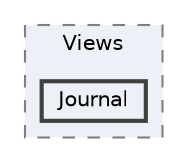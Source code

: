 digraph "obj/Debug/netcoreapp2.1/Razor/Views/Journal"
{
 // LATEX_PDF_SIZE
  bgcolor="transparent";
  edge [fontname=Helvetica,fontsize=10,labelfontname=Helvetica,labelfontsize=10];
  node [fontname=Helvetica,fontsize=10,shape=box,height=0.2,width=0.4];
  compound=true
  subgraph clusterdir_33ca1d150cd2b3aa8f661d8627b02d2e {
    graph [ bgcolor="#edf0f7", pencolor="grey50", label="Views", fontname=Helvetica,fontsize=10 style="filled,dashed", URL="dir_33ca1d150cd2b3aa8f661d8627b02d2e.html",tooltip=""]
  dir_8bcf70a585a5ae68195bdfdafcbd1cb7 [label="Journal", fillcolor="#edf0f7", color="grey25", style="filled,bold", URL="dir_8bcf70a585a5ae68195bdfdafcbd1cb7.html",tooltip=""];
  }
}
